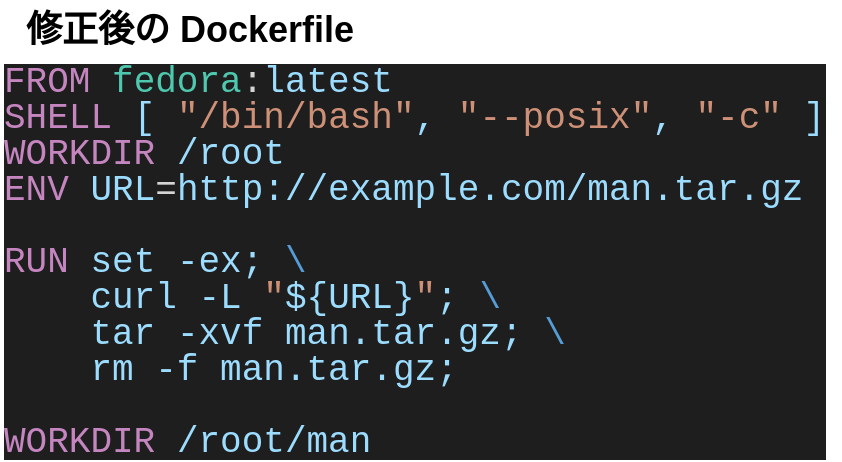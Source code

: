 <mxfile>
    <diagram id="oqh_dH5F2A2GkGcUJ7IB" name="ページ1">
        <mxGraphModel dx="522" dy="569" grid="1" gridSize="10" guides="1" tooltips="1" connect="1" arrows="1" fold="1" page="1" pageScale="1" pageWidth="583" pageHeight="413" math="0" shadow="0">
            <root>
                <mxCell id="0"/>
                <mxCell id="1" parent="0"/>
                <mxCell id="4" value="修正後の Dockerfile" style="text;html=1;strokeColor=none;fillColor=none;align=center;verticalAlign=middle;whiteSpace=wrap;rounded=0;fontSize=18;fontStyle=1" parent="1" vertex="1">
                    <mxGeometry x="10" y="10" width="170" height="30" as="geometry"/>
                </mxCell>
                <mxCell id="5" value="&lt;div style=&quot;color: rgb(212, 212, 212); background-color: rgb(30, 30, 30); font-family: Menlo, Monaco, &amp;quot;Courier New&amp;quot;, monospace; line-height: 18px; font-size: 18px;&quot;&gt;&lt;div&gt;&lt;span style=&quot;color: #c586c0;&quot;&gt;FROM&lt;/span&gt; &lt;span style=&quot;color: #4ec9b0;&quot;&gt;fedora&lt;/span&gt;:&lt;span style=&quot;color: #9cdcfe;&quot;&gt;latest&lt;/span&gt;&lt;/div&gt;&lt;div&gt;&lt;span style=&quot;color: #c586c0;&quot;&gt;SHELL&lt;/span&gt; &lt;span style=&quot;color: #9cdcfe;&quot;&gt;[&lt;/span&gt; &lt;span style=&quot;color: #ce9178;&quot;&gt;&quot;/bin/bash&quot;&lt;/span&gt;&lt;span style=&quot;color: #9cdcfe;&quot;&gt;,&lt;/span&gt; &lt;span style=&quot;color: #ce9178;&quot;&gt;&quot;--posix&quot;&lt;/span&gt;&lt;span style=&quot;color: #9cdcfe;&quot;&gt;,&lt;/span&gt; &lt;span style=&quot;color: #ce9178;&quot;&gt;&quot;-c&quot;&lt;/span&gt; &lt;span style=&quot;color: #9cdcfe;&quot;&gt;]&lt;/span&gt;&lt;/div&gt;&lt;div&gt;&lt;span style=&quot;color: #c586c0;&quot;&gt;WORKDIR&lt;/span&gt; &lt;span style=&quot;color: #9cdcfe;&quot;&gt;/root&lt;/span&gt;&lt;/div&gt;&lt;div&gt;&lt;span style=&quot;color: #c586c0;&quot;&gt;ENV&lt;/span&gt; &lt;span style=&quot;color: #9cdcfe;&quot;&gt;URL&lt;/span&gt;=&lt;span style=&quot;color: #9cdcfe;&quot;&gt;http://example.com/man.tar.gz&lt;/span&gt;&lt;/div&gt;&lt;br&gt;&lt;div&gt;&lt;span style=&quot;color: #c586c0;&quot;&gt;RUN&lt;/span&gt; &lt;span style=&quot;color: #9cdcfe;&quot;&gt;set&lt;/span&gt; &lt;span style=&quot;color: #9cdcfe;&quot;&gt;-ex;&lt;/span&gt; &lt;span style=&quot;color: #569cd6;&quot;&gt;\&lt;/span&gt;&lt;/div&gt;&lt;div&gt;    &lt;span style=&quot;color: #9cdcfe;&quot;&gt;&amp;nbsp; &amp;nbsp; curl&lt;/span&gt; &lt;span style=&quot;color: #9cdcfe;&quot;&gt;-L&lt;/span&gt; &lt;span style=&quot;color: #ce9178;&quot;&gt;&quot;&lt;/span&gt;&lt;span style=&quot;color: #9cdcfe;&quot;&gt;${URL}&lt;/span&gt;&lt;span style=&quot;color: #ce9178;&quot;&gt;&quot;&lt;/span&gt;&lt;span style=&quot;color: #9cdcfe;&quot;&gt;;&lt;/span&gt; &lt;span style=&quot;color: #569cd6;&quot;&gt;\&lt;/span&gt;&lt;/div&gt;&lt;div&gt;    &lt;span style=&quot;color: #9cdcfe;&quot;&gt;&amp;nbsp; &amp;nbsp; tar&lt;/span&gt; &lt;span style=&quot;color: #9cdcfe;&quot;&gt;-xvf&lt;/span&gt; &lt;span style=&quot;color: #9cdcfe;&quot;&gt;man.tar.gz;&lt;/span&gt; &lt;span style=&quot;color: #569cd6;&quot;&gt;\&lt;/span&gt;&lt;/div&gt;&lt;div&gt;    &lt;span style=&quot;color: #9cdcfe;&quot;&gt;&amp;nbsp; &amp;nbsp; rm&lt;/span&gt; &lt;span style=&quot;color: #9cdcfe;&quot;&gt;-f&lt;/span&gt; &lt;span style=&quot;color: #9cdcfe;&quot;&gt;man.tar.gz;&lt;/span&gt;&lt;/div&gt;&lt;br&gt;&lt;div&gt;&lt;span style=&quot;color: #c586c0;&quot;&gt;WORKDIR&lt;/span&gt; &lt;span style=&quot;color: #9cdcfe;&quot;&gt;/root/man&lt;/span&gt;&lt;/div&gt;&lt;/div&gt;" style="text;html=1;strokeColor=none;fillColor=none;align=left;verticalAlign=middle;whiteSpace=wrap;rounded=0;" vertex="1" parent="1">
                    <mxGeometry y="40" width="420" height="200" as="geometry"/>
                </mxCell>
            </root>
        </mxGraphModel>
    </diagram>
</mxfile>